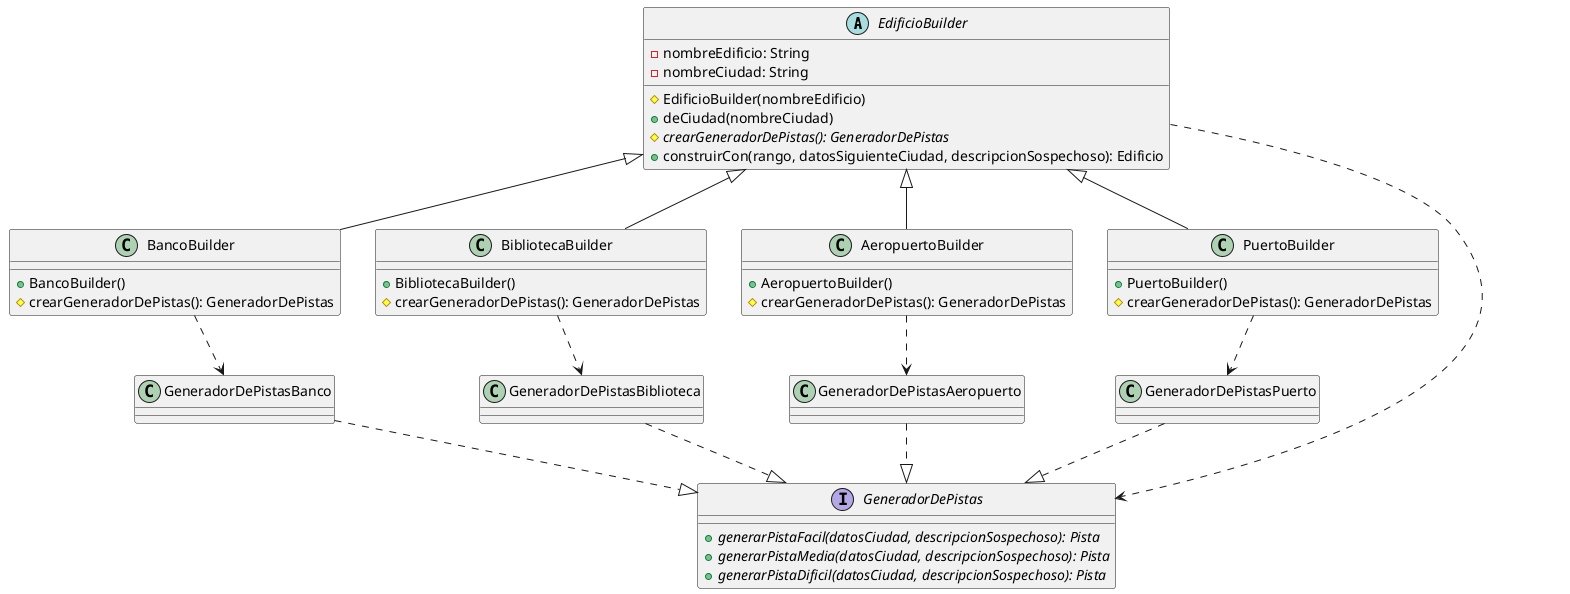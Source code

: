 @startuml

abstract class EdificioBuilder {
    - nombreEdificio: String
    - nombreCiudad: String
    # EdificioBuilder(nombreEdificio)
    + deCiudad(nombreCiudad)
    # {abstract} crearGeneradorDePistas(): GeneradorDePistas
    + construirCon(rango, datosSiguienteCiudad, descripcionSospechoso): Edificio
}

class BancoBuilder {
    + BancoBuilder()
    # crearGeneradorDePistas(): GeneradorDePistas
}
class BibliotecaBuilder {
    + BibliotecaBuilder()
    # crearGeneradorDePistas(): GeneradorDePistas
}
class AeropuertoBuilder {
    + AeropuertoBuilder()
    # crearGeneradorDePistas(): GeneradorDePistas
}
class PuertoBuilder {
    + PuertoBuilder()
    # crearGeneradorDePistas(): GeneradorDePistas
}

EdificioBuilder <|-- BancoBuilder
EdificioBuilder <|-- BibliotecaBuilder
EdificioBuilder <|-- AeropuertoBuilder
EdificioBuilder <|-- PuertoBuilder

interface GeneradorDePistas {
    + {abstract} generarPistaFacil(datosCiudad, descripcionSospechoso): Pista
    + {abstract} generarPistaMedia(datosCiudad, descripcionSospechoso): Pista
    + {abstract} generarPistaDificil(datosCiudad, descripcionSospechoso): Pista
}
GeneradorDePistas <|.up. GeneradorDePistasBanco
GeneradorDePistas <|.up. GeneradorDePistasBiblioteca
GeneradorDePistas <|.up. GeneradorDePistasAeropuerto
GeneradorDePistas <|.up. GeneradorDePistasPuerto


EdificioBuilder ..> GeneradorDePistas

BancoBuilder ..> GeneradorDePistasBanco
BibliotecaBuilder ..> GeneradorDePistasBiblioteca
AeropuertoBuilder ..> GeneradorDePistasAeropuerto
PuertoBuilder ..> GeneradorDePistasPuerto

@enduml
